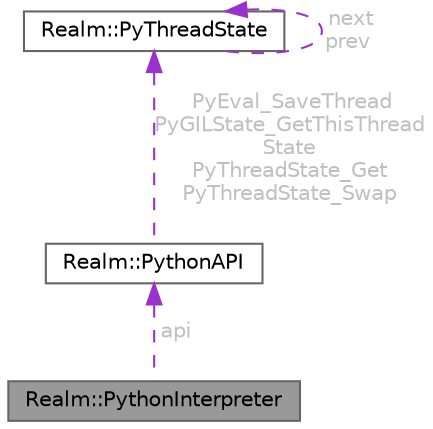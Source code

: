 digraph "Realm::PythonInterpreter"
{
 // LATEX_PDF_SIZE
  bgcolor="transparent";
  edge [fontname=Helvetica,fontsize=10,labelfontname=Helvetica,labelfontsize=10];
  node [fontname=Helvetica,fontsize=10,shape=box,height=0.2,width=0.4];
  Node1 [id="Node000001",label="Realm::PythonInterpreter",height=0.2,width=0.4,color="gray40", fillcolor="grey60", style="filled", fontcolor="black",tooltip=" "];
  Node2 -> Node1 [id="edge1_Node000001_Node000002",dir="back",color="darkorchid3",style="dashed",tooltip=" ",label=" api",fontcolor="grey" ];
  Node2 [id="Node000002",label="Realm::PythonAPI",height=0.2,width=0.4,color="gray40", fillcolor="white", style="filled",URL="$classRealm_1_1PythonAPI.html",tooltip=" "];
  Node3 -> Node2 [id="edge2_Node000002_Node000003",dir="back",color="darkorchid3",style="dashed",tooltip=" ",label=" PyEval_SaveThread\nPyGILState_GetThisThread\lState\nPyThreadState_Get\nPyThreadState_Swap",fontcolor="grey" ];
  Node3 [id="Node000003",label="Realm::PyThreadState",height=0.2,width=0.4,color="gray40", fillcolor="white", style="filled",URL="$structRealm_1_1PyThreadState.html",tooltip=" "];
  Node3 -> Node3 [id="edge3_Node000003_Node000003",dir="back",color="darkorchid3",style="dashed",tooltip=" ",label=" next\nprev",fontcolor="grey" ];
}
